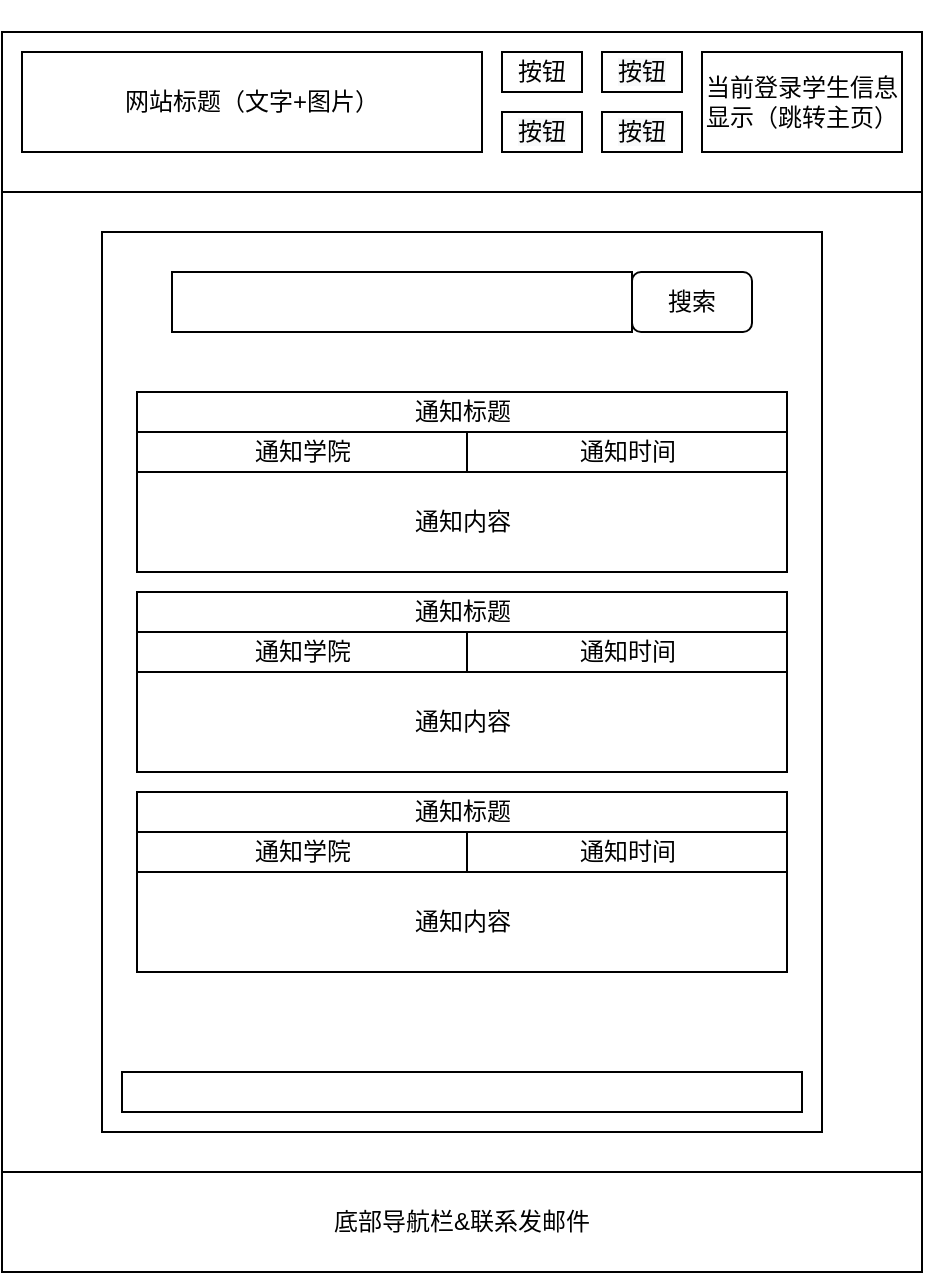 <mxfile version="13.5.1" type="device"><diagram id="lIO5LTM7eZPaQRJZY7qq" name="Page-1"><mxGraphModel dx="1264" dy="601" grid="1" gridSize="10" guides="1" tooltips="1" connect="1" arrows="1" fold="1" page="1" pageScale="1" pageWidth="827" pageHeight="1169" math="0" shadow="0"><root><mxCell id="0"/><mxCell id="1" parent="0"/><mxCell id="_pJhmvkSa_Gs6LftZB0_-2" value="" style="rounded=0;whiteSpace=wrap;html=1;" parent="1" vertex="1"><mxGeometry x="180" y="30" width="460" height="620" as="geometry"/></mxCell><mxCell id="n9VIl0Bt8xTa1ZwPOJq0-23" value="底部导航栏&amp;amp;联系发邮件" style="rounded=0;whiteSpace=wrap;html=1;" parent="1" vertex="1"><mxGeometry x="180" y="600" width="460" height="50" as="geometry"/></mxCell><mxCell id="ms1DL1cAqzHiM8Jy2DLP-1" value="" style="rounded=0;whiteSpace=wrap;html=1;" parent="1" vertex="1"><mxGeometry x="180" y="30" width="460" height="80" as="geometry"/></mxCell><mxCell id="_pJhmvkSa_Gs6LftZB0_-3" value="网站标题（文字+图片）" style="rounded=0;whiteSpace=wrap;html=1;" parent="1" vertex="1"><mxGeometry x="190" y="40" width="230" height="50" as="geometry"/></mxCell><mxCell id="_pJhmvkSa_Gs6LftZB0_-6" value="当前登录学生信息显示（跳转主页）" style="rounded=0;whiteSpace=wrap;html=1;" parent="1" vertex="1"><mxGeometry x="530" y="40" width="100" height="50" as="geometry"/></mxCell><mxCell id="_pJhmvkSa_Gs6LftZB0_-17" value="按钮" style="rounded=0;whiteSpace=wrap;html=1;" parent="1" vertex="1"><mxGeometry x="430" y="40" width="40" height="20" as="geometry"/></mxCell><mxCell id="_pJhmvkSa_Gs6LftZB0_-18" value="&#10;&#10;&lt;span style=&quot;color: rgb(0, 0, 0); font-family: helvetica; font-size: 12px; font-style: normal; font-weight: 400; letter-spacing: normal; text-align: center; text-indent: 0px; text-transform: none; word-spacing: 0px; background-color: rgb(248, 249, 250); display: inline; float: none;&quot;&gt;按钮&lt;/span&gt;&#10;&#10;" style="rounded=0;whiteSpace=wrap;html=1;" parent="1" vertex="1"><mxGeometry x="480" y="40" width="40" height="20" as="geometry"/></mxCell><mxCell id="_pJhmvkSa_Gs6LftZB0_-19" value="&#10;&#10;&lt;span style=&quot;color: rgb(0, 0, 0); font-family: helvetica; font-size: 12px; font-style: normal; font-weight: 400; letter-spacing: normal; text-align: center; text-indent: 0px; text-transform: none; word-spacing: 0px; background-color: rgb(248, 249, 250); display: inline; float: none;&quot;&gt;按钮&lt;/span&gt;&#10;&#10;" style="rounded=0;whiteSpace=wrap;html=1;" parent="1" vertex="1"><mxGeometry x="430" y="70" width="40" height="20" as="geometry"/></mxCell><mxCell id="_pJhmvkSa_Gs6LftZB0_-20" value="&#10;&#10;&lt;span style=&quot;color: rgb(0, 0, 0); font-family: helvetica; font-size: 12px; font-style: normal; font-weight: 400; letter-spacing: normal; text-align: center; text-indent: 0px; text-transform: none; word-spacing: 0px; background-color: rgb(248, 249, 250); display: inline; float: none;&quot;&gt;按钮&lt;/span&gt;&#10;&#10;" style="rounded=0;whiteSpace=wrap;html=1;" parent="1" vertex="1"><mxGeometry x="480" y="70" width="40" height="20" as="geometry"/></mxCell><mxCell id="m-lGC6dlB5oXvu3NMjch-1" value="" style="rounded=0;whiteSpace=wrap;html=1;" parent="1" vertex="1"><mxGeometry x="230" y="130" width="360" height="450" as="geometry"/></mxCell><mxCell id="m-lGC6dlB5oXvu3NMjch-2" value="" style="rounded=0;whiteSpace=wrap;html=1;" parent="1" vertex="1"><mxGeometry x="240" y="550" width="340" height="20" as="geometry"/></mxCell><mxCell id="m-lGC6dlB5oXvu3NMjch-3" value="" style="rounded=0;whiteSpace=wrap;html=1;" parent="1" vertex="1"><mxGeometry x="247.5" y="210" width="325" height="90" as="geometry"/></mxCell><mxCell id="m-lGC6dlB5oXvu3NMjch-4" value="通知标题" style="rounded=0;whiteSpace=wrap;html=1;" parent="1" vertex="1"><mxGeometry x="247.5" y="210" width="325" height="20" as="geometry"/></mxCell><mxCell id="m-lGC6dlB5oXvu3NMjch-5" value="通知内容" style="rounded=0;whiteSpace=wrap;html=1;" parent="1" vertex="1"><mxGeometry x="247.5" y="250" width="325" height="50" as="geometry"/></mxCell><mxCell id="m-lGC6dlB5oXvu3NMjch-6" value="通知学院" style="rounded=0;whiteSpace=wrap;html=1;" parent="1" vertex="1"><mxGeometry x="247.5" y="230" width="165" height="20" as="geometry"/></mxCell><mxCell id="m-lGC6dlB5oXvu3NMjch-7" value="通知时间" style="rounded=0;whiteSpace=wrap;html=1;" parent="1" vertex="1"><mxGeometry x="412.5" y="230" width="160" height="20" as="geometry"/></mxCell><mxCell id="m-lGC6dlB5oXvu3NMjch-8" value="" style="rounded=0;whiteSpace=wrap;html=1;" parent="1" vertex="1"><mxGeometry x="247.5" y="310" width="325" height="90" as="geometry"/></mxCell><mxCell id="m-lGC6dlB5oXvu3NMjch-9" value="通知标题" style="rounded=0;whiteSpace=wrap;html=1;" parent="1" vertex="1"><mxGeometry x="247.5" y="310" width="325" height="20" as="geometry"/></mxCell><mxCell id="m-lGC6dlB5oXvu3NMjch-10" value="通知内容" style="rounded=0;whiteSpace=wrap;html=1;" parent="1" vertex="1"><mxGeometry x="247.5" y="350" width="325" height="50" as="geometry"/></mxCell><mxCell id="m-lGC6dlB5oXvu3NMjch-11" value="通知学院" style="rounded=0;whiteSpace=wrap;html=1;" parent="1" vertex="1"><mxGeometry x="247.5" y="330" width="165" height="20" as="geometry"/></mxCell><mxCell id="m-lGC6dlB5oXvu3NMjch-12" value="通知时间" style="rounded=0;whiteSpace=wrap;html=1;" parent="1" vertex="1"><mxGeometry x="412.5" y="330" width="160" height="20" as="geometry"/></mxCell><mxCell id="m-lGC6dlB5oXvu3NMjch-13" value="" style="rounded=0;whiteSpace=wrap;html=1;" parent="1" vertex="1"><mxGeometry x="247.5" y="410" width="325" height="90" as="geometry"/></mxCell><mxCell id="m-lGC6dlB5oXvu3NMjch-14" value="通知标题" style="rounded=0;whiteSpace=wrap;html=1;" parent="1" vertex="1"><mxGeometry x="247.5" y="410" width="325" height="20" as="geometry"/></mxCell><mxCell id="m-lGC6dlB5oXvu3NMjch-15" value="通知内容" style="rounded=0;whiteSpace=wrap;html=1;" parent="1" vertex="1"><mxGeometry x="247.5" y="450" width="325" height="50" as="geometry"/></mxCell><mxCell id="m-lGC6dlB5oXvu3NMjch-16" value="通知学院" style="rounded=0;whiteSpace=wrap;html=1;" parent="1" vertex="1"><mxGeometry x="247.5" y="430" width="165" height="20" as="geometry"/></mxCell><mxCell id="m-lGC6dlB5oXvu3NMjch-17" value="通知时间" style="rounded=0;whiteSpace=wrap;html=1;" parent="1" vertex="1"><mxGeometry x="412.5" y="430" width="160" height="20" as="geometry"/></mxCell><mxCell id="ALgEvgp9iYUHb2kTeTLX-1" value="" style="rounded=0;whiteSpace=wrap;html=1;" vertex="1" parent="1"><mxGeometry x="265" y="150" width="230" height="30" as="geometry"/></mxCell><mxCell id="ALgEvgp9iYUHb2kTeTLX-2" value="搜索" style="rounded=1;whiteSpace=wrap;html=1;" vertex="1" parent="1"><mxGeometry x="495" y="150" width="60" height="30" as="geometry"/></mxCell></root></mxGraphModel></diagram></mxfile>
